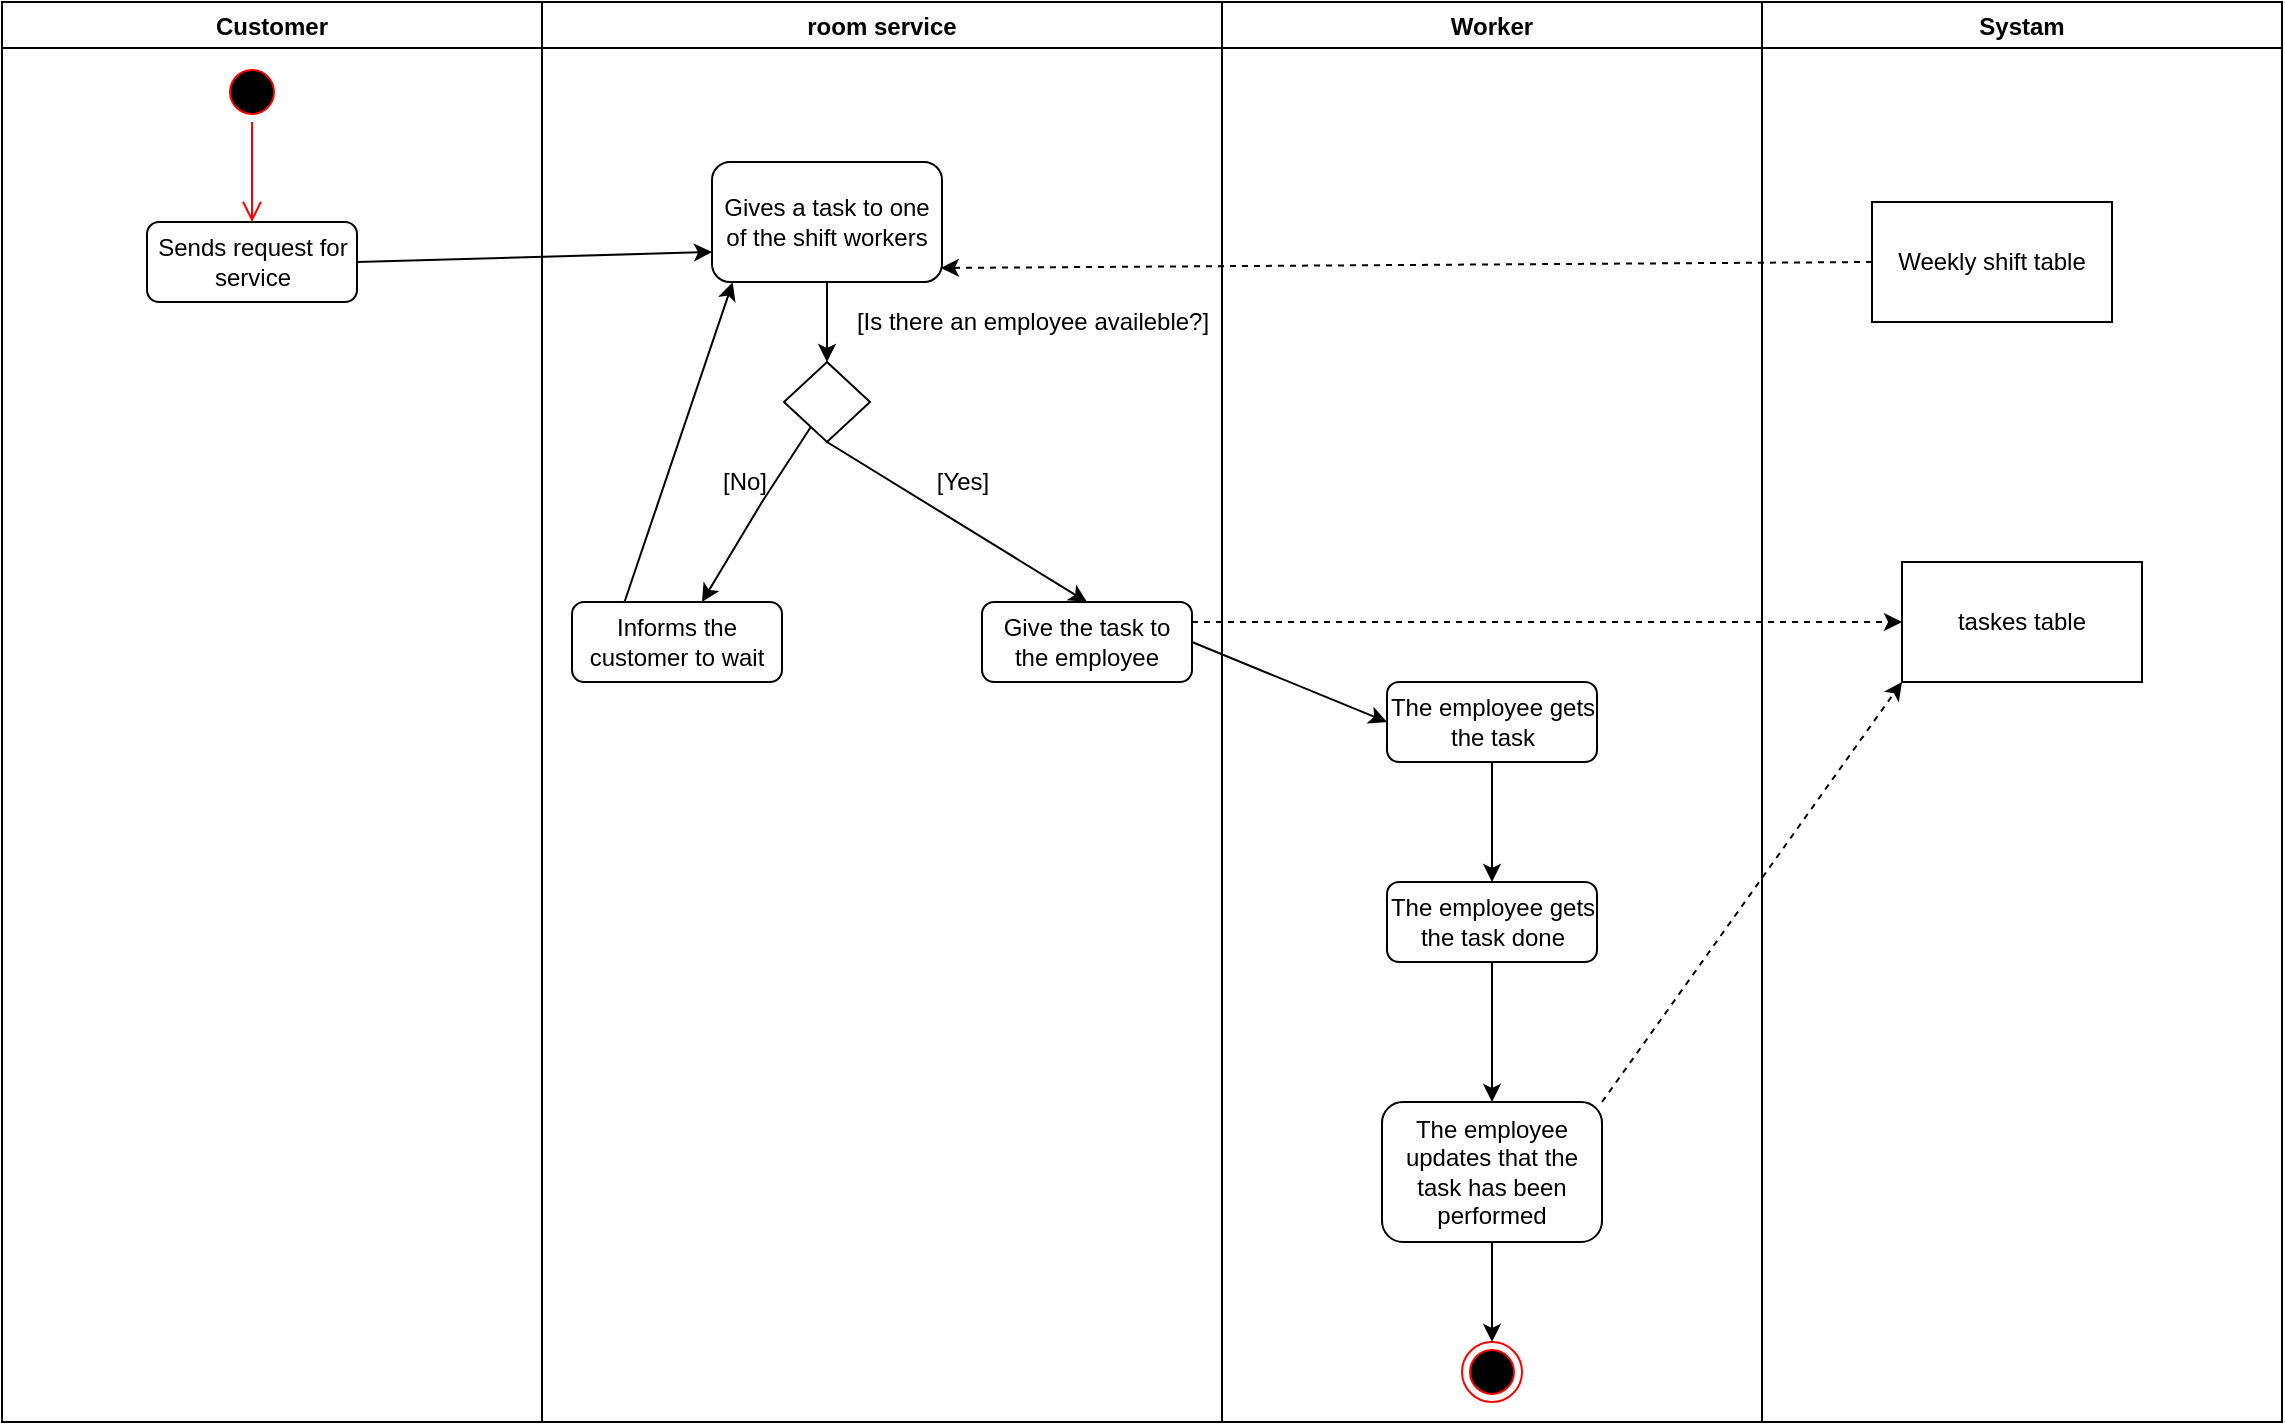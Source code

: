 <mxfile version="15.9.4" type="device"><diagram id="vcbtdFFCtinP55KqbZUI" name="Page-1"><mxGraphModel dx="2310" dy="787" grid="1" gridSize="10" guides="1" tooltips="1" connect="1" arrows="1" fold="1" page="1" pageScale="1" pageWidth="827" pageHeight="1169" math="0" shadow="0"><root><mxCell id="0"/><mxCell id="1" parent="0"/><mxCell id="6-Qii6ASkStRoT3FcNPo-1" value="room service" style="swimlane;" vertex="1" parent="1"><mxGeometry x="50" y="70" width="340" height="710" as="geometry"/></mxCell><mxCell id="6-Qii6ASkStRoT3FcNPo-10" value="Gives a task to one of the shift workers" style="rounded=1;whiteSpace=wrap;html=1;" vertex="1" parent="6-Qii6ASkStRoT3FcNPo-1"><mxGeometry x="85" y="80" width="115" height="60" as="geometry"/></mxCell><mxCell id="6-Qii6ASkStRoT3FcNPo-23" value="" style="rhombus;whiteSpace=wrap;html=1;" vertex="1" parent="6-Qii6ASkStRoT3FcNPo-1"><mxGeometry x="121" y="180" width="43" height="40" as="geometry"/></mxCell><mxCell id="6-Qii6ASkStRoT3FcNPo-22" value="" style="endArrow=classic;html=1;rounded=0;exitX=0.5;exitY=1;exitDx=0;exitDy=0;" edge="1" parent="6-Qii6ASkStRoT3FcNPo-1" source="6-Qii6ASkStRoT3FcNPo-10" target="6-Qii6ASkStRoT3FcNPo-23"><mxGeometry width="50" height="50" relative="1" as="geometry"><mxPoint x="100" y="240" as="sourcePoint"/><mxPoint x="143" y="190" as="targetPoint"/></mxGeometry></mxCell><mxCell id="6-Qii6ASkStRoT3FcNPo-24" value="[Is there an employee availeble?]" style="text;html=1;align=center;verticalAlign=middle;resizable=0;points=[];autosize=1;strokeColor=none;fillColor=none;" vertex="1" parent="6-Qii6ASkStRoT3FcNPo-1"><mxGeometry x="150" y="150" width="190" height="20" as="geometry"/></mxCell><mxCell id="6-Qii6ASkStRoT3FcNPo-18" value="Give the task to the employee" style="rounded=1;whiteSpace=wrap;html=1;" vertex="1" parent="6-Qii6ASkStRoT3FcNPo-1"><mxGeometry x="220" y="300" width="105" height="40" as="geometry"/></mxCell><mxCell id="6-Qii6ASkStRoT3FcNPo-26" value="[Yes]" style="text;html=1;align=center;verticalAlign=middle;resizable=0;points=[];autosize=1;strokeColor=none;fillColor=none;" vertex="1" parent="6-Qii6ASkStRoT3FcNPo-1"><mxGeometry x="190" y="230" width="40" height="20" as="geometry"/></mxCell><mxCell id="6-Qii6ASkStRoT3FcNPo-25" value="" style="endArrow=classic;html=1;rounded=0;exitX=0.5;exitY=1;exitDx=0;exitDy=0;entryX=0.5;entryY=0;entryDx=0;entryDy=0;" edge="1" parent="6-Qii6ASkStRoT3FcNPo-1" source="6-Qii6ASkStRoT3FcNPo-23" target="6-Qii6ASkStRoT3FcNPo-18"><mxGeometry width="50" height="50" relative="1" as="geometry"><mxPoint x="180" y="330" as="sourcePoint"/><mxPoint x="143" y="270" as="targetPoint"/></mxGeometry></mxCell><mxCell id="6-Qii6ASkStRoT3FcNPo-28" value="[No]" style="text;html=1;align=center;verticalAlign=middle;resizable=0;points=[];autosize=1;strokeColor=none;fillColor=none;" vertex="1" parent="6-Qii6ASkStRoT3FcNPo-1"><mxGeometry x="81" y="230" width="40" height="20" as="geometry"/></mxCell><mxCell id="6-Qii6ASkStRoT3FcNPo-17" value="Informs the customer to wait" style="rounded=1;whiteSpace=wrap;html=1;" vertex="1" parent="6-Qii6ASkStRoT3FcNPo-1"><mxGeometry x="15" y="300" width="105" height="40" as="geometry"/></mxCell><mxCell id="6-Qii6ASkStRoT3FcNPo-29" value="" style="endArrow=classic;html=1;rounded=0;exitX=0.25;exitY=0;exitDx=0;exitDy=0;entryX=0.09;entryY=1.003;entryDx=0;entryDy=0;entryPerimeter=0;" edge="1" parent="6-Qii6ASkStRoT3FcNPo-1" source="6-Qii6ASkStRoT3FcNPo-17" target="6-Qii6ASkStRoT3FcNPo-10"><mxGeometry width="50" height="50" relative="1" as="geometry"><mxPoint x="270" y="230" as="sourcePoint"/><mxPoint x="320" y="180" as="targetPoint"/></mxGeometry></mxCell><mxCell id="6-Qii6ASkStRoT3FcNPo-2" value="Worker" style="swimlane;" vertex="1" parent="1"><mxGeometry x="390" y="70" width="270" height="710" as="geometry"/></mxCell><mxCell id="6-Qii6ASkStRoT3FcNPo-15" value="The employee gets the task" style="rounded=1;whiteSpace=wrap;html=1;" vertex="1" parent="6-Qii6ASkStRoT3FcNPo-2"><mxGeometry x="82.5" y="340" width="105" height="40" as="geometry"/></mxCell><mxCell id="6-Qii6ASkStRoT3FcNPo-16" value="The employee gets the task done" style="rounded=1;whiteSpace=wrap;html=1;" vertex="1" parent="6-Qii6ASkStRoT3FcNPo-2"><mxGeometry x="82.5" y="440" width="105" height="40" as="geometry"/></mxCell><mxCell id="6-Qii6ASkStRoT3FcNPo-31" value="" style="endArrow=classic;html=1;rounded=0;entryX=0.5;entryY=0;entryDx=0;entryDy=0;exitX=0.5;exitY=1;exitDx=0;exitDy=0;" edge="1" parent="6-Qii6ASkStRoT3FcNPo-2" source="6-Qii6ASkStRoT3FcNPo-15" target="6-Qii6ASkStRoT3FcNPo-16"><mxGeometry width="50" height="50" relative="1" as="geometry"><mxPoint x="-70" y="470" as="sourcePoint"/><mxPoint x="-20" y="420" as="targetPoint"/></mxGeometry></mxCell><mxCell id="6-Qii6ASkStRoT3FcNPo-14" value="The employee updates that the task has been performed" style="rounded=1;whiteSpace=wrap;html=1;" vertex="1" parent="6-Qii6ASkStRoT3FcNPo-2"><mxGeometry x="80" y="550" width="110" height="70" as="geometry"/></mxCell><mxCell id="6-Qii6ASkStRoT3FcNPo-34" value="" style="endArrow=classic;html=1;rounded=0;entryX=0.5;entryY=0;entryDx=0;entryDy=0;exitX=0.5;exitY=1;exitDx=0;exitDy=0;" edge="1" parent="6-Qii6ASkStRoT3FcNPo-2" source="6-Qii6ASkStRoT3FcNPo-16" target="6-Qii6ASkStRoT3FcNPo-14"><mxGeometry width="50" height="50" relative="1" as="geometry"><mxPoint x="145" y="390" as="sourcePoint"/><mxPoint x="145" y="450" as="targetPoint"/></mxGeometry></mxCell><mxCell id="6-Qii6ASkStRoT3FcNPo-36" value="" style="ellipse;html=1;shape=endState;fillColor=#000000;strokeColor=#ff0000;" vertex="1" parent="6-Qii6ASkStRoT3FcNPo-2"><mxGeometry x="120" y="670" width="30" height="30" as="geometry"/></mxCell><mxCell id="6-Qii6ASkStRoT3FcNPo-37" value="" style="endArrow=classic;html=1;rounded=0;entryX=0.5;entryY=0;entryDx=0;entryDy=0;exitX=0.5;exitY=1;exitDx=0;exitDy=0;" edge="1" parent="6-Qii6ASkStRoT3FcNPo-2" source="6-Qii6ASkStRoT3FcNPo-14" target="6-Qii6ASkStRoT3FcNPo-36"><mxGeometry width="50" height="50" relative="1" as="geometry"><mxPoint x="145" y="490" as="sourcePoint"/><mxPoint x="145" y="560" as="targetPoint"/></mxGeometry></mxCell><mxCell id="6-Qii6ASkStRoT3FcNPo-3" value="Systam" style="swimlane;" vertex="1" parent="1"><mxGeometry x="660" y="70" width="260" height="710" as="geometry"/></mxCell><mxCell id="6-Qii6ASkStRoT3FcNPo-20" value="Weekly shift table" style="rounded=0;whiteSpace=wrap;html=1;" vertex="1" parent="6-Qii6ASkStRoT3FcNPo-3"><mxGeometry x="55" y="100" width="120" height="60" as="geometry"/></mxCell><mxCell id="6-Qii6ASkStRoT3FcNPo-33" value="taskes table" style="rounded=0;whiteSpace=wrap;html=1;" vertex="1" parent="6-Qii6ASkStRoT3FcNPo-3"><mxGeometry x="70" y="280" width="120" height="60" as="geometry"/></mxCell><mxCell id="6-Qii6ASkStRoT3FcNPo-8" value="Customer" style="swimlane;" vertex="1" parent="1"><mxGeometry x="-220" y="70" width="270" height="710" as="geometry"/></mxCell><mxCell id="6-Qii6ASkStRoT3FcNPo-5" value="" style="ellipse;html=1;shape=startState;fillColor=#000000;strokeColor=#ff0000;" vertex="1" parent="6-Qii6ASkStRoT3FcNPo-8"><mxGeometry x="110" y="30" width="30" height="30" as="geometry"/></mxCell><mxCell id="6-Qii6ASkStRoT3FcNPo-7" value="Sends request for service" style="rounded=1;whiteSpace=wrap;html=1;" vertex="1" parent="6-Qii6ASkStRoT3FcNPo-8"><mxGeometry x="72.5" y="110" width="105" height="40" as="geometry"/></mxCell><mxCell id="6-Qii6ASkStRoT3FcNPo-6" value="" style="edgeStyle=orthogonalEdgeStyle;html=1;verticalAlign=bottom;endArrow=open;endSize=8;strokeColor=#ff0000;rounded=0;entryX=0.5;entryY=0;entryDx=0;entryDy=0;" edge="1" source="6-Qii6ASkStRoT3FcNPo-5" parent="6-Qii6ASkStRoT3FcNPo-8" target="6-Qii6ASkStRoT3FcNPo-7"><mxGeometry relative="1" as="geometry"><mxPoint x="125" y="110" as="targetPoint"/></mxGeometry></mxCell><mxCell id="6-Qii6ASkStRoT3FcNPo-9" value="" style="endArrow=classic;html=1;rounded=0;exitX=1;exitY=0.5;exitDx=0;exitDy=0;entryX=0;entryY=0.75;entryDx=0;entryDy=0;" edge="1" parent="1" source="6-Qii6ASkStRoT3FcNPo-7" target="6-Qii6ASkStRoT3FcNPo-10"><mxGeometry width="50" height="50" relative="1" as="geometry"><mxPoint x="-40" y="199.5" as="sourcePoint"/><mxPoint x="142.5" y="199.5" as="targetPoint"/></mxGeometry></mxCell><mxCell id="6-Qii6ASkStRoT3FcNPo-21" value="" style="endArrow=classic;html=1;rounded=0;dashed=1;exitX=0;exitY=0.5;exitDx=0;exitDy=0;entryX=0.995;entryY=0.883;entryDx=0;entryDy=0;entryPerimeter=0;" edge="1" parent="1" source="6-Qii6ASkStRoT3FcNPo-20" target="6-Qii6ASkStRoT3FcNPo-10"><mxGeometry width="50" height="50" relative="1" as="geometry"><mxPoint x="230" y="300" as="sourcePoint"/><mxPoint x="280" y="250" as="targetPoint"/></mxGeometry></mxCell><mxCell id="6-Qii6ASkStRoT3FcNPo-27" value="" style="endArrow=classic;html=1;rounded=0;" edge="1" parent="1" source="6-Qii6ASkStRoT3FcNPo-23"><mxGeometry width="50" height="50" relative="1" as="geometry"><mxPoint x="192.5" y="330" as="sourcePoint"/><mxPoint x="130" y="370" as="targetPoint"/><Array as="points"><mxPoint x="160" y="320"/></Array></mxGeometry></mxCell><mxCell id="6-Qii6ASkStRoT3FcNPo-30" value="" style="endArrow=classic;html=1;rounded=0;exitX=1;exitY=0.5;exitDx=0;exitDy=0;entryX=0;entryY=0.5;entryDx=0;entryDy=0;" edge="1" parent="1" source="6-Qii6ASkStRoT3FcNPo-18" target="6-Qii6ASkStRoT3FcNPo-15"><mxGeometry width="50" height="50" relative="1" as="geometry"><mxPoint x="320" y="500" as="sourcePoint"/><mxPoint x="370" y="450" as="targetPoint"/></mxGeometry></mxCell><mxCell id="6-Qii6ASkStRoT3FcNPo-32" value="" style="endArrow=classic;html=1;rounded=0;dashed=1;exitX=1;exitY=0.25;exitDx=0;exitDy=0;entryX=0;entryY=0.5;entryDx=0;entryDy=0;" edge="1" parent="1" source="6-Qii6ASkStRoT3FcNPo-18" target="6-Qii6ASkStRoT3FcNPo-33"><mxGeometry width="50" height="50" relative="1" as="geometry"><mxPoint x="725" y="210" as="sourcePoint"/><mxPoint x="690" y="380" as="targetPoint"/></mxGeometry></mxCell><mxCell id="6-Qii6ASkStRoT3FcNPo-35" value="" style="endArrow=classic;html=1;rounded=0;dashed=1;exitX=1;exitY=0;exitDx=0;exitDy=0;entryX=0;entryY=1;entryDx=0;entryDy=0;" edge="1" parent="1" source="6-Qii6ASkStRoT3FcNPo-14" target="6-Qii6ASkStRoT3FcNPo-33"><mxGeometry width="50" height="50" relative="1" as="geometry"><mxPoint x="385" y="390" as="sourcePoint"/><mxPoint x="740" y="390" as="targetPoint"/></mxGeometry></mxCell></root></mxGraphModel></diagram></mxfile>